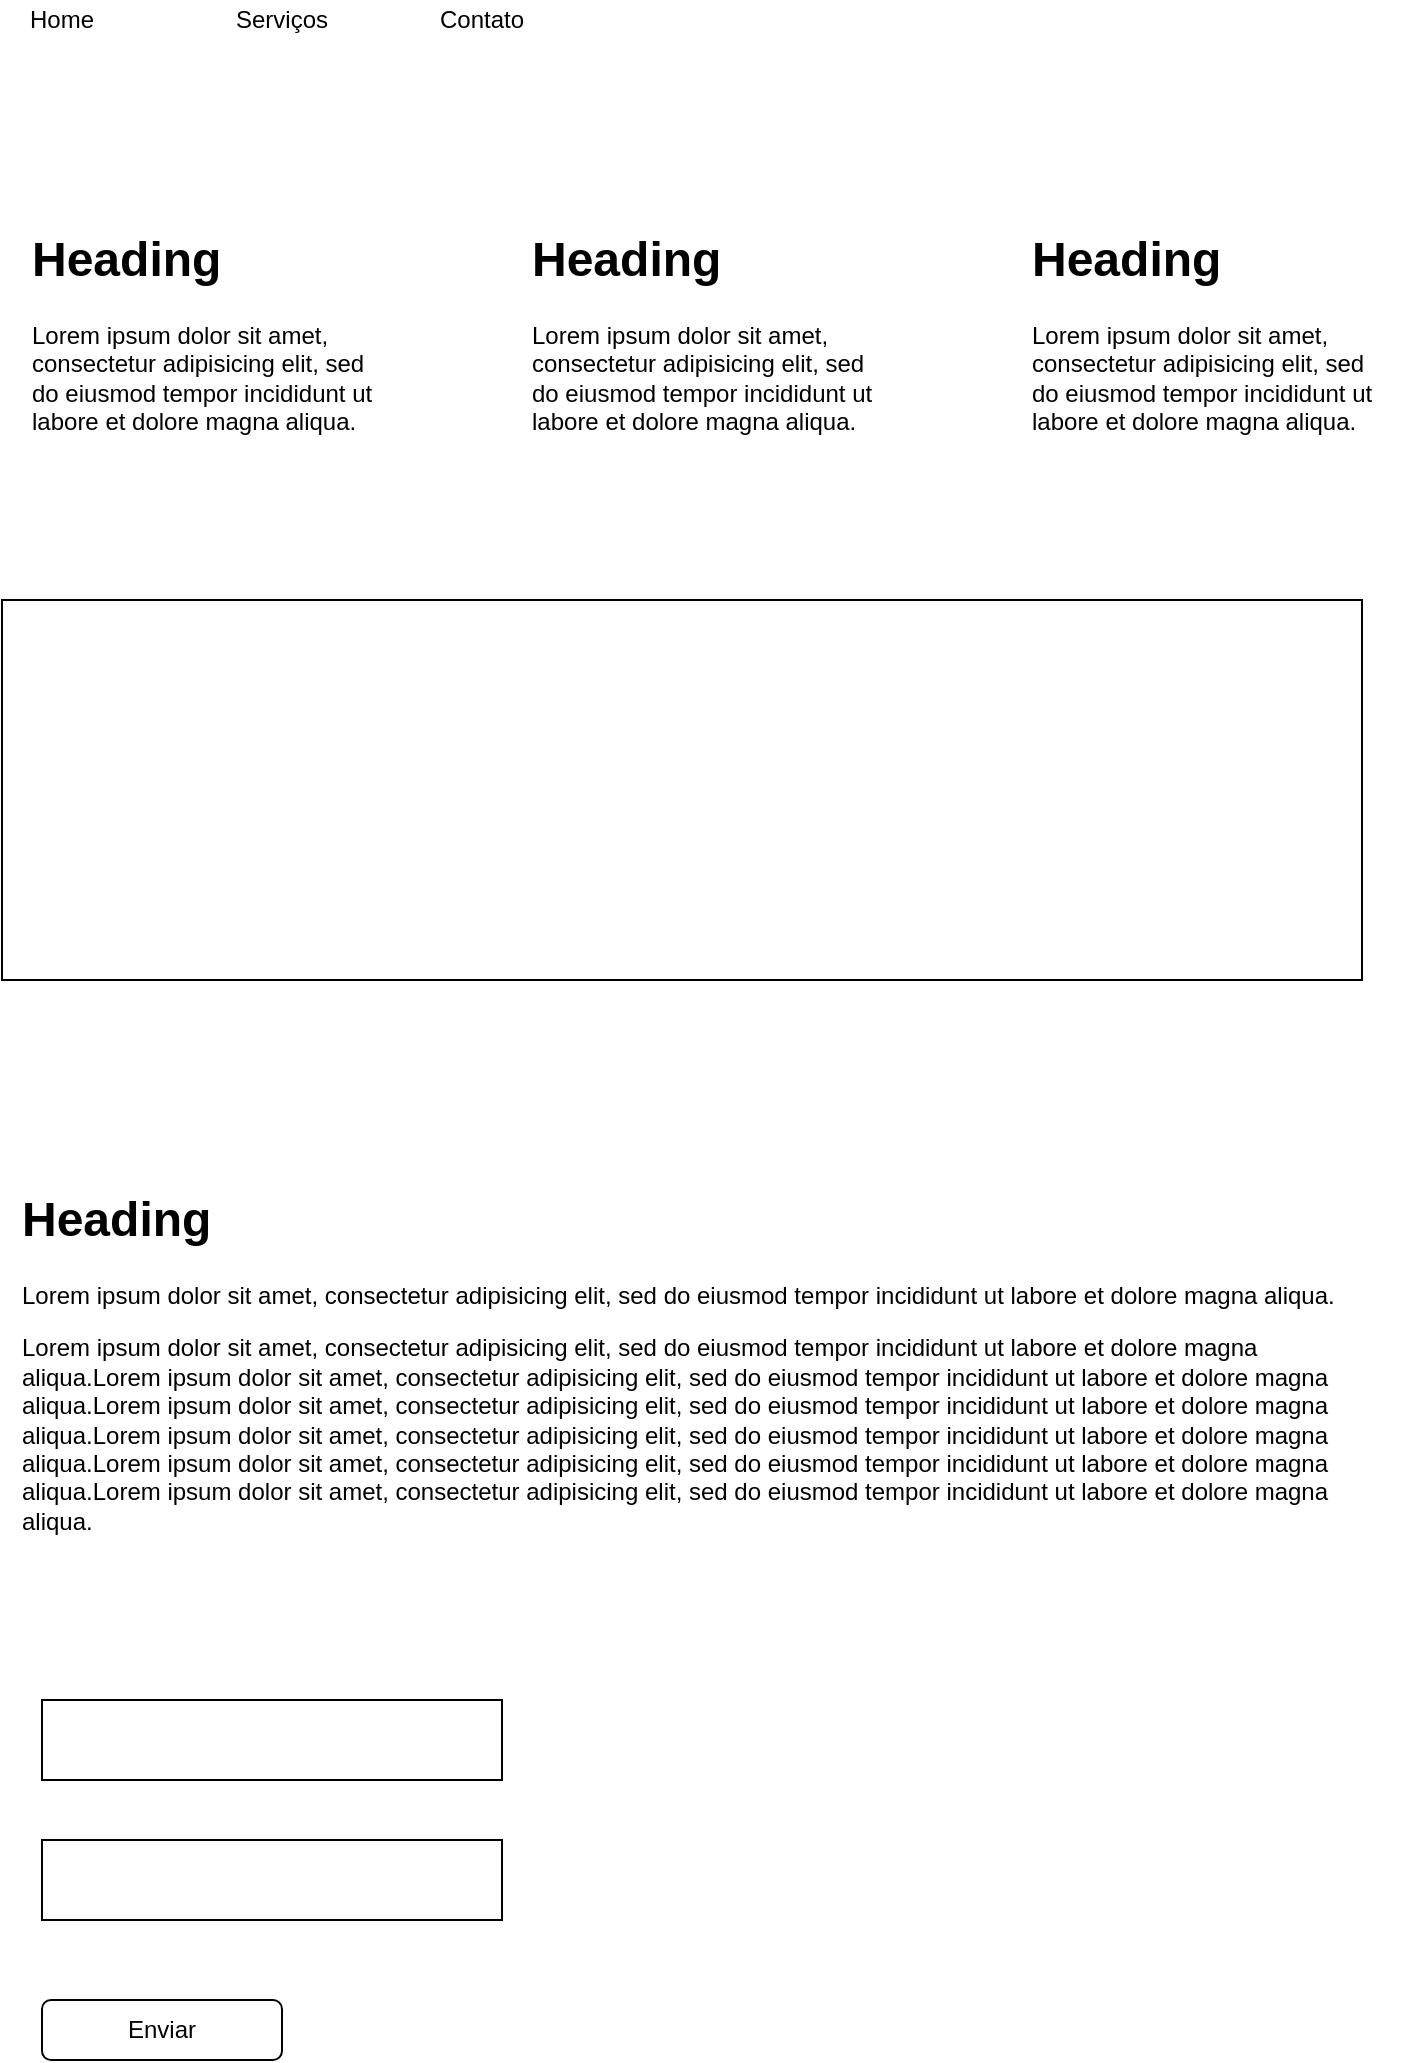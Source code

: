 <mxfile version="13.9.8" type="device"><diagram id="4lpdSeMFdz9SaIvWUJlO" name="Page-1"><mxGraphModel dx="1434" dy="649" grid="1" gridSize="10" guides="1" tooltips="1" connect="1" arrows="1" fold="1" page="1" pageScale="1" pageWidth="827" pageHeight="1169" math="0" shadow="0"><root><mxCell id="0"/><mxCell id="1" parent="0"/><mxCell id="ft3MrTQOf0EaP9KK6D6b-1" value="Serviços" style="text;html=1;strokeColor=none;fillColor=none;align=center;verticalAlign=middle;whiteSpace=wrap;rounded=0;" vertex="1" parent="1"><mxGeometry x="200" y="50" width="40" height="20" as="geometry"/></mxCell><mxCell id="ft3MrTQOf0EaP9KK6D6b-2" value="Home" style="text;html=1;strokeColor=none;fillColor=none;align=center;verticalAlign=middle;whiteSpace=wrap;rounded=0;" vertex="1" parent="1"><mxGeometry x="90" y="50" width="40" height="20" as="geometry"/></mxCell><mxCell id="ft3MrTQOf0EaP9KK6D6b-3" value="Contato" style="text;html=1;strokeColor=none;fillColor=none;align=center;verticalAlign=middle;whiteSpace=wrap;rounded=0;" vertex="1" parent="1"><mxGeometry x="300" y="50" width="40" height="20" as="geometry"/></mxCell><mxCell id="ft3MrTQOf0EaP9KK6D6b-4" value="&lt;h1&gt;Heading&lt;/h1&gt;&lt;p&gt;Lorem ipsum dolor sit amet, consectetur adipisicing elit, sed do eiusmod tempor incididunt ut labore et dolore magna aliqua.&lt;/p&gt;" style="text;html=1;strokeColor=none;fillColor=none;spacing=5;spacingTop=-20;whiteSpace=wrap;overflow=hidden;rounded=0;" vertex="1" parent="1"><mxGeometry x="90" y="160" width="190" height="120" as="geometry"/></mxCell><mxCell id="ft3MrTQOf0EaP9KK6D6b-5" value="&lt;h1&gt;Heading&lt;/h1&gt;&lt;p&gt;Lorem ipsum dolor sit amet, consectetur adipisicing elit, sed do eiusmod tempor incididunt ut labore et dolore magna aliqua.&lt;/p&gt;" style="text;html=1;strokeColor=none;fillColor=none;spacing=5;spacingTop=-20;whiteSpace=wrap;overflow=hidden;rounded=0;" vertex="1" parent="1"><mxGeometry x="340" y="160" width="190" height="120" as="geometry"/></mxCell><mxCell id="ft3MrTQOf0EaP9KK6D6b-6" value="&lt;h1&gt;Heading&lt;/h1&gt;&lt;p&gt;Lorem ipsum dolor sit amet, consectetur adipisicing elit, sed do eiusmod tempor incididunt ut labore et dolore magna aliqua.&lt;/p&gt;" style="text;html=1;strokeColor=none;fillColor=none;spacing=5;spacingTop=-20;whiteSpace=wrap;overflow=hidden;rounded=0;" vertex="1" parent="1"><mxGeometry x="590" y="160" width="190" height="120" as="geometry"/></mxCell><mxCell id="ft3MrTQOf0EaP9KK6D6b-7" value="" style="rounded=0;whiteSpace=wrap;html=1;" vertex="1" parent="1"><mxGeometry x="80" y="350" width="680" height="190" as="geometry"/></mxCell><mxCell id="ft3MrTQOf0EaP9KK6D6b-8" value="&lt;h1&gt;Heading&lt;/h1&gt;&lt;p&gt;Lorem ipsum dolor sit amet, consectetur adipisicing elit, sed do eiusmod tempor incididunt ut labore et dolore magna aliqua.&lt;/p&gt;Lorem ipsum dolor sit amet, consectetur adipisicing elit, sed do eiusmod tempor incididunt ut labore et dolore magna aliqua.Lorem ipsum dolor sit amet, consectetur adipisicing elit, sed do eiusmod tempor incididunt ut labore et dolore magna aliqua.Lorem ipsum dolor sit amet, consectetur adipisicing elit, sed do eiusmod tempor incididunt ut labore et dolore magna aliqua.Lorem ipsum dolor sit amet, consectetur adipisicing elit, sed do eiusmod tempor incididunt ut labore et dolore magna aliqua.Lorem ipsum dolor sit amet, consectetur adipisicing elit, sed do eiusmod tempor incididunt ut labore et dolore magna aliqua.Lorem ipsum dolor sit amet, consectetur adipisicing elit, sed do eiusmod tempor incididunt ut labore et dolore magna aliqua." style="text;html=1;strokeColor=none;fillColor=none;spacing=5;spacingTop=-20;whiteSpace=wrap;overflow=hidden;rounded=0;" vertex="1" parent="1"><mxGeometry x="85" y="640" width="670" height="200" as="geometry"/></mxCell><mxCell id="ft3MrTQOf0EaP9KK6D6b-10" value="" style="rounded=0;whiteSpace=wrap;html=1;" vertex="1" parent="1"><mxGeometry x="100" y="900" width="230" height="40" as="geometry"/></mxCell><mxCell id="ft3MrTQOf0EaP9KK6D6b-11" value="" style="rounded=0;whiteSpace=wrap;html=1;" vertex="1" parent="1"><mxGeometry x="100" y="970" width="230" height="40" as="geometry"/></mxCell><mxCell id="ft3MrTQOf0EaP9KK6D6b-12" value="Enviar" style="rounded=1;whiteSpace=wrap;html=1;" vertex="1" parent="1"><mxGeometry x="100" y="1050" width="120" height="30" as="geometry"/></mxCell></root></mxGraphModel></diagram></mxfile>